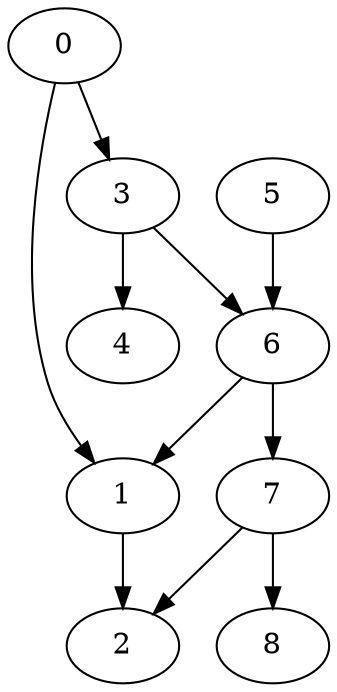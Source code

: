 digraph {
	0
	1
	2
	3
	4
	5
	6
	7
	8
	1 -> 2
	7 -> 2
	3 -> 4
	0 -> 1
	6 -> 1
	0 -> 3
	5 -> 6
	3 -> 6
	6 -> 7
	7 -> 8
}
